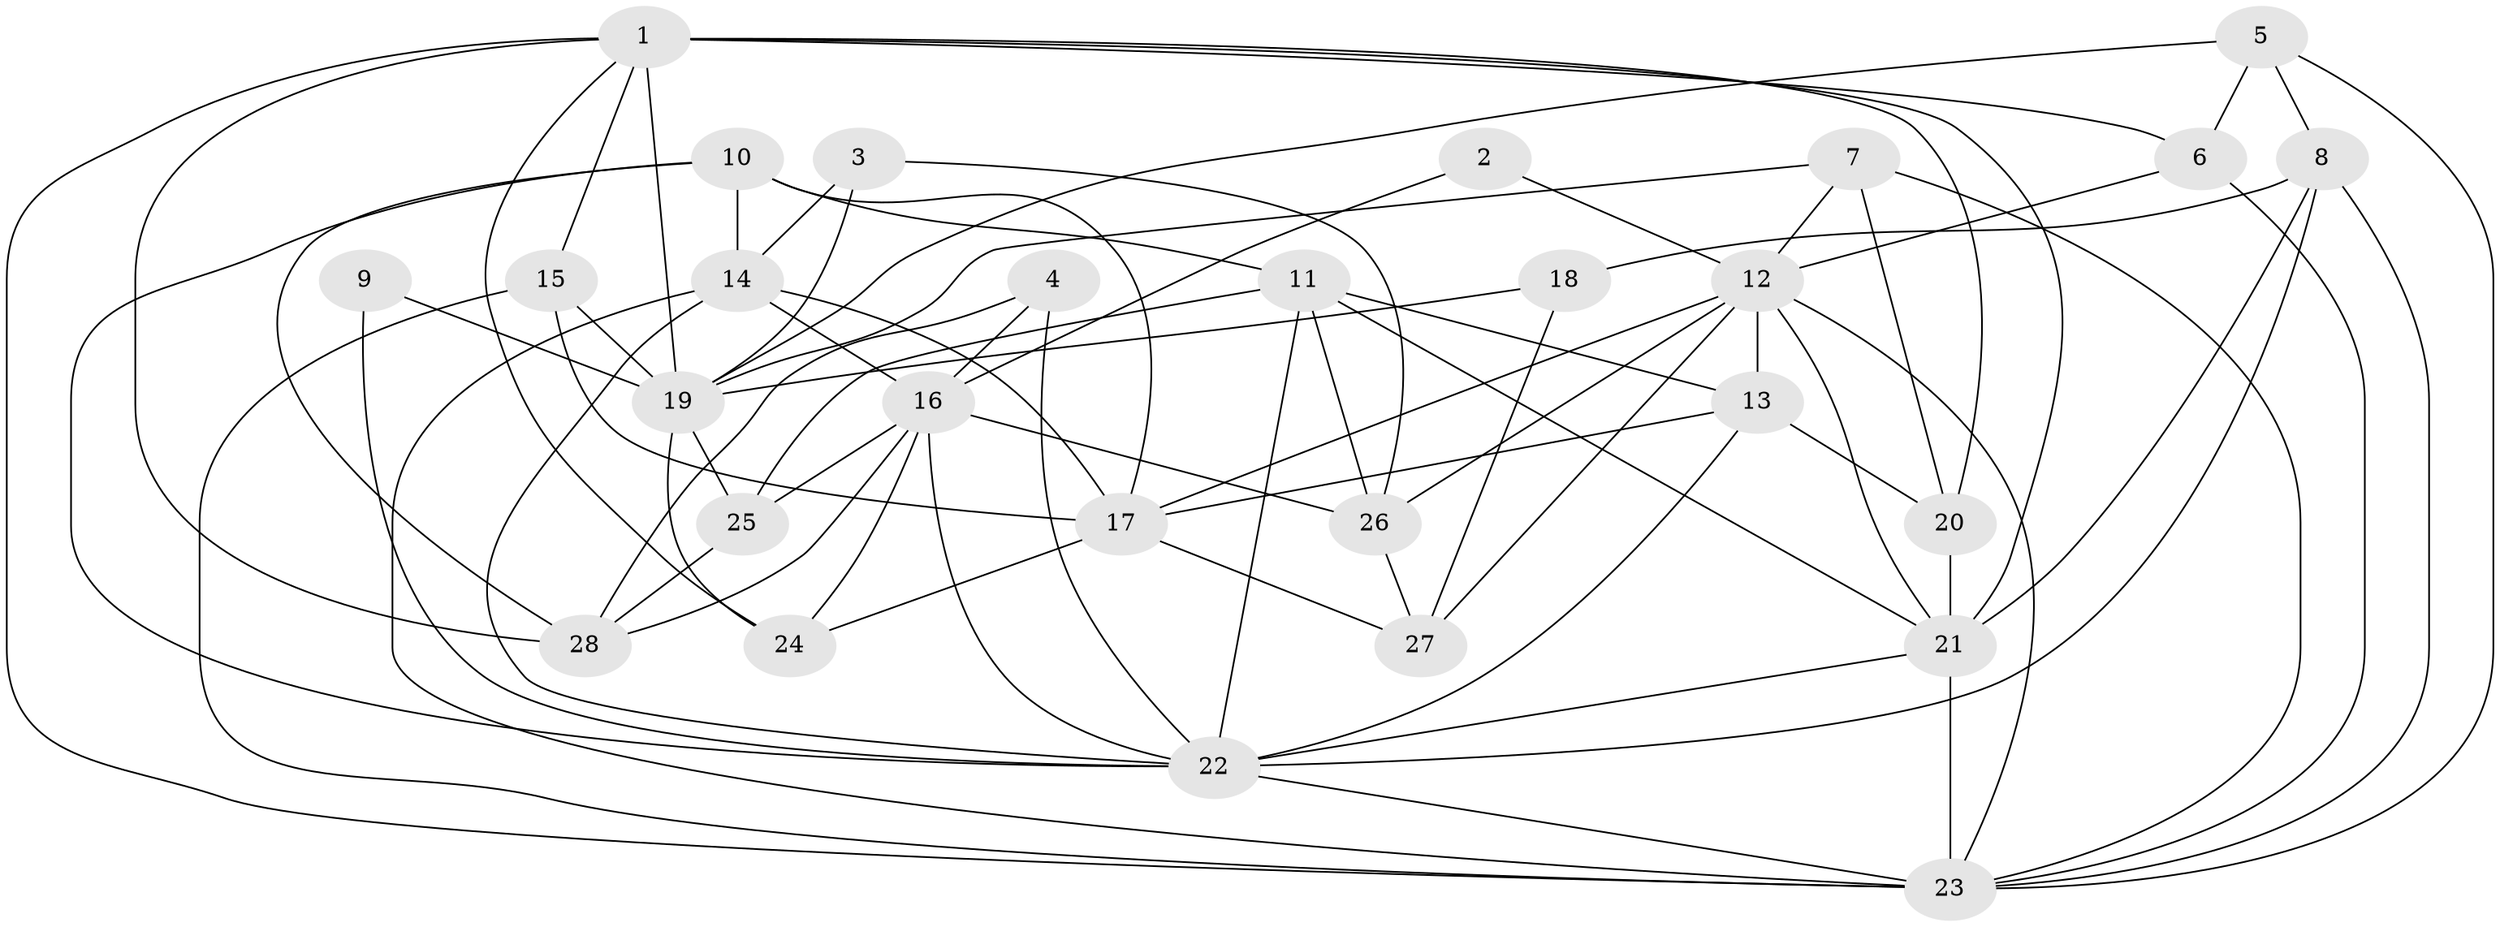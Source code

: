 // original degree distribution, {6: 0.09090909090909091, 3: 0.23636363636363636, 2: 0.14545454545454545, 5: 0.16363636363636364, 4: 0.3090909090909091, 7: 0.03636363636363636, 8: 0.01818181818181818}
// Generated by graph-tools (version 1.1) at 2025/26/03/09/25 03:26:10]
// undirected, 28 vertices, 75 edges
graph export_dot {
graph [start="1"]
  node [color=gray90,style=filled];
  1;
  2;
  3;
  4;
  5;
  6;
  7;
  8;
  9;
  10;
  11;
  12;
  13;
  14;
  15;
  16;
  17;
  18;
  19;
  20;
  21;
  22;
  23;
  24;
  25;
  26;
  27;
  28;
  1 -- 6 [weight=1.0];
  1 -- 15 [weight=1.0];
  1 -- 19 [weight=1.0];
  1 -- 20 [weight=2.0];
  1 -- 21 [weight=1.0];
  1 -- 23 [weight=1.0];
  1 -- 24 [weight=1.0];
  1 -- 28 [weight=1.0];
  2 -- 12 [weight=1.0];
  2 -- 16 [weight=1.0];
  3 -- 14 [weight=1.0];
  3 -- 19 [weight=1.0];
  3 -- 26 [weight=1.0];
  4 -- 16 [weight=1.0];
  4 -- 22 [weight=1.0];
  4 -- 28 [weight=1.0];
  5 -- 6 [weight=1.0];
  5 -- 8 [weight=1.0];
  5 -- 19 [weight=1.0];
  5 -- 23 [weight=1.0];
  6 -- 12 [weight=1.0];
  6 -- 23 [weight=1.0];
  7 -- 12 [weight=1.0];
  7 -- 19 [weight=1.0];
  7 -- 20 [weight=1.0];
  7 -- 23 [weight=1.0];
  8 -- 18 [weight=1.0];
  8 -- 21 [weight=1.0];
  8 -- 22 [weight=1.0];
  8 -- 23 [weight=1.0];
  9 -- 19 [weight=1.0];
  9 -- 22 [weight=1.0];
  10 -- 11 [weight=1.0];
  10 -- 14 [weight=1.0];
  10 -- 17 [weight=1.0];
  10 -- 22 [weight=1.0];
  10 -- 28 [weight=1.0];
  11 -- 13 [weight=1.0];
  11 -- 21 [weight=1.0];
  11 -- 22 [weight=2.0];
  11 -- 25 [weight=1.0];
  11 -- 26 [weight=1.0];
  12 -- 13 [weight=1.0];
  12 -- 17 [weight=1.0];
  12 -- 21 [weight=1.0];
  12 -- 23 [weight=1.0];
  12 -- 26 [weight=1.0];
  12 -- 27 [weight=1.0];
  13 -- 17 [weight=1.0];
  13 -- 20 [weight=1.0];
  13 -- 22 [weight=1.0];
  14 -- 16 [weight=1.0];
  14 -- 17 [weight=1.0];
  14 -- 22 [weight=1.0];
  14 -- 23 [weight=1.0];
  15 -- 17 [weight=1.0];
  15 -- 19 [weight=1.0];
  15 -- 23 [weight=1.0];
  16 -- 22 [weight=1.0];
  16 -- 24 [weight=1.0];
  16 -- 25 [weight=1.0];
  16 -- 26 [weight=2.0];
  16 -- 28 [weight=1.0];
  17 -- 24 [weight=1.0];
  17 -- 27 [weight=1.0];
  18 -- 19 [weight=1.0];
  18 -- 27 [weight=1.0];
  19 -- 24 [weight=1.0];
  19 -- 25 [weight=1.0];
  20 -- 21 [weight=2.0];
  21 -- 22 [weight=1.0];
  21 -- 23 [weight=1.0];
  22 -- 23 [weight=2.0];
  25 -- 28 [weight=1.0];
  26 -- 27 [weight=1.0];
}
